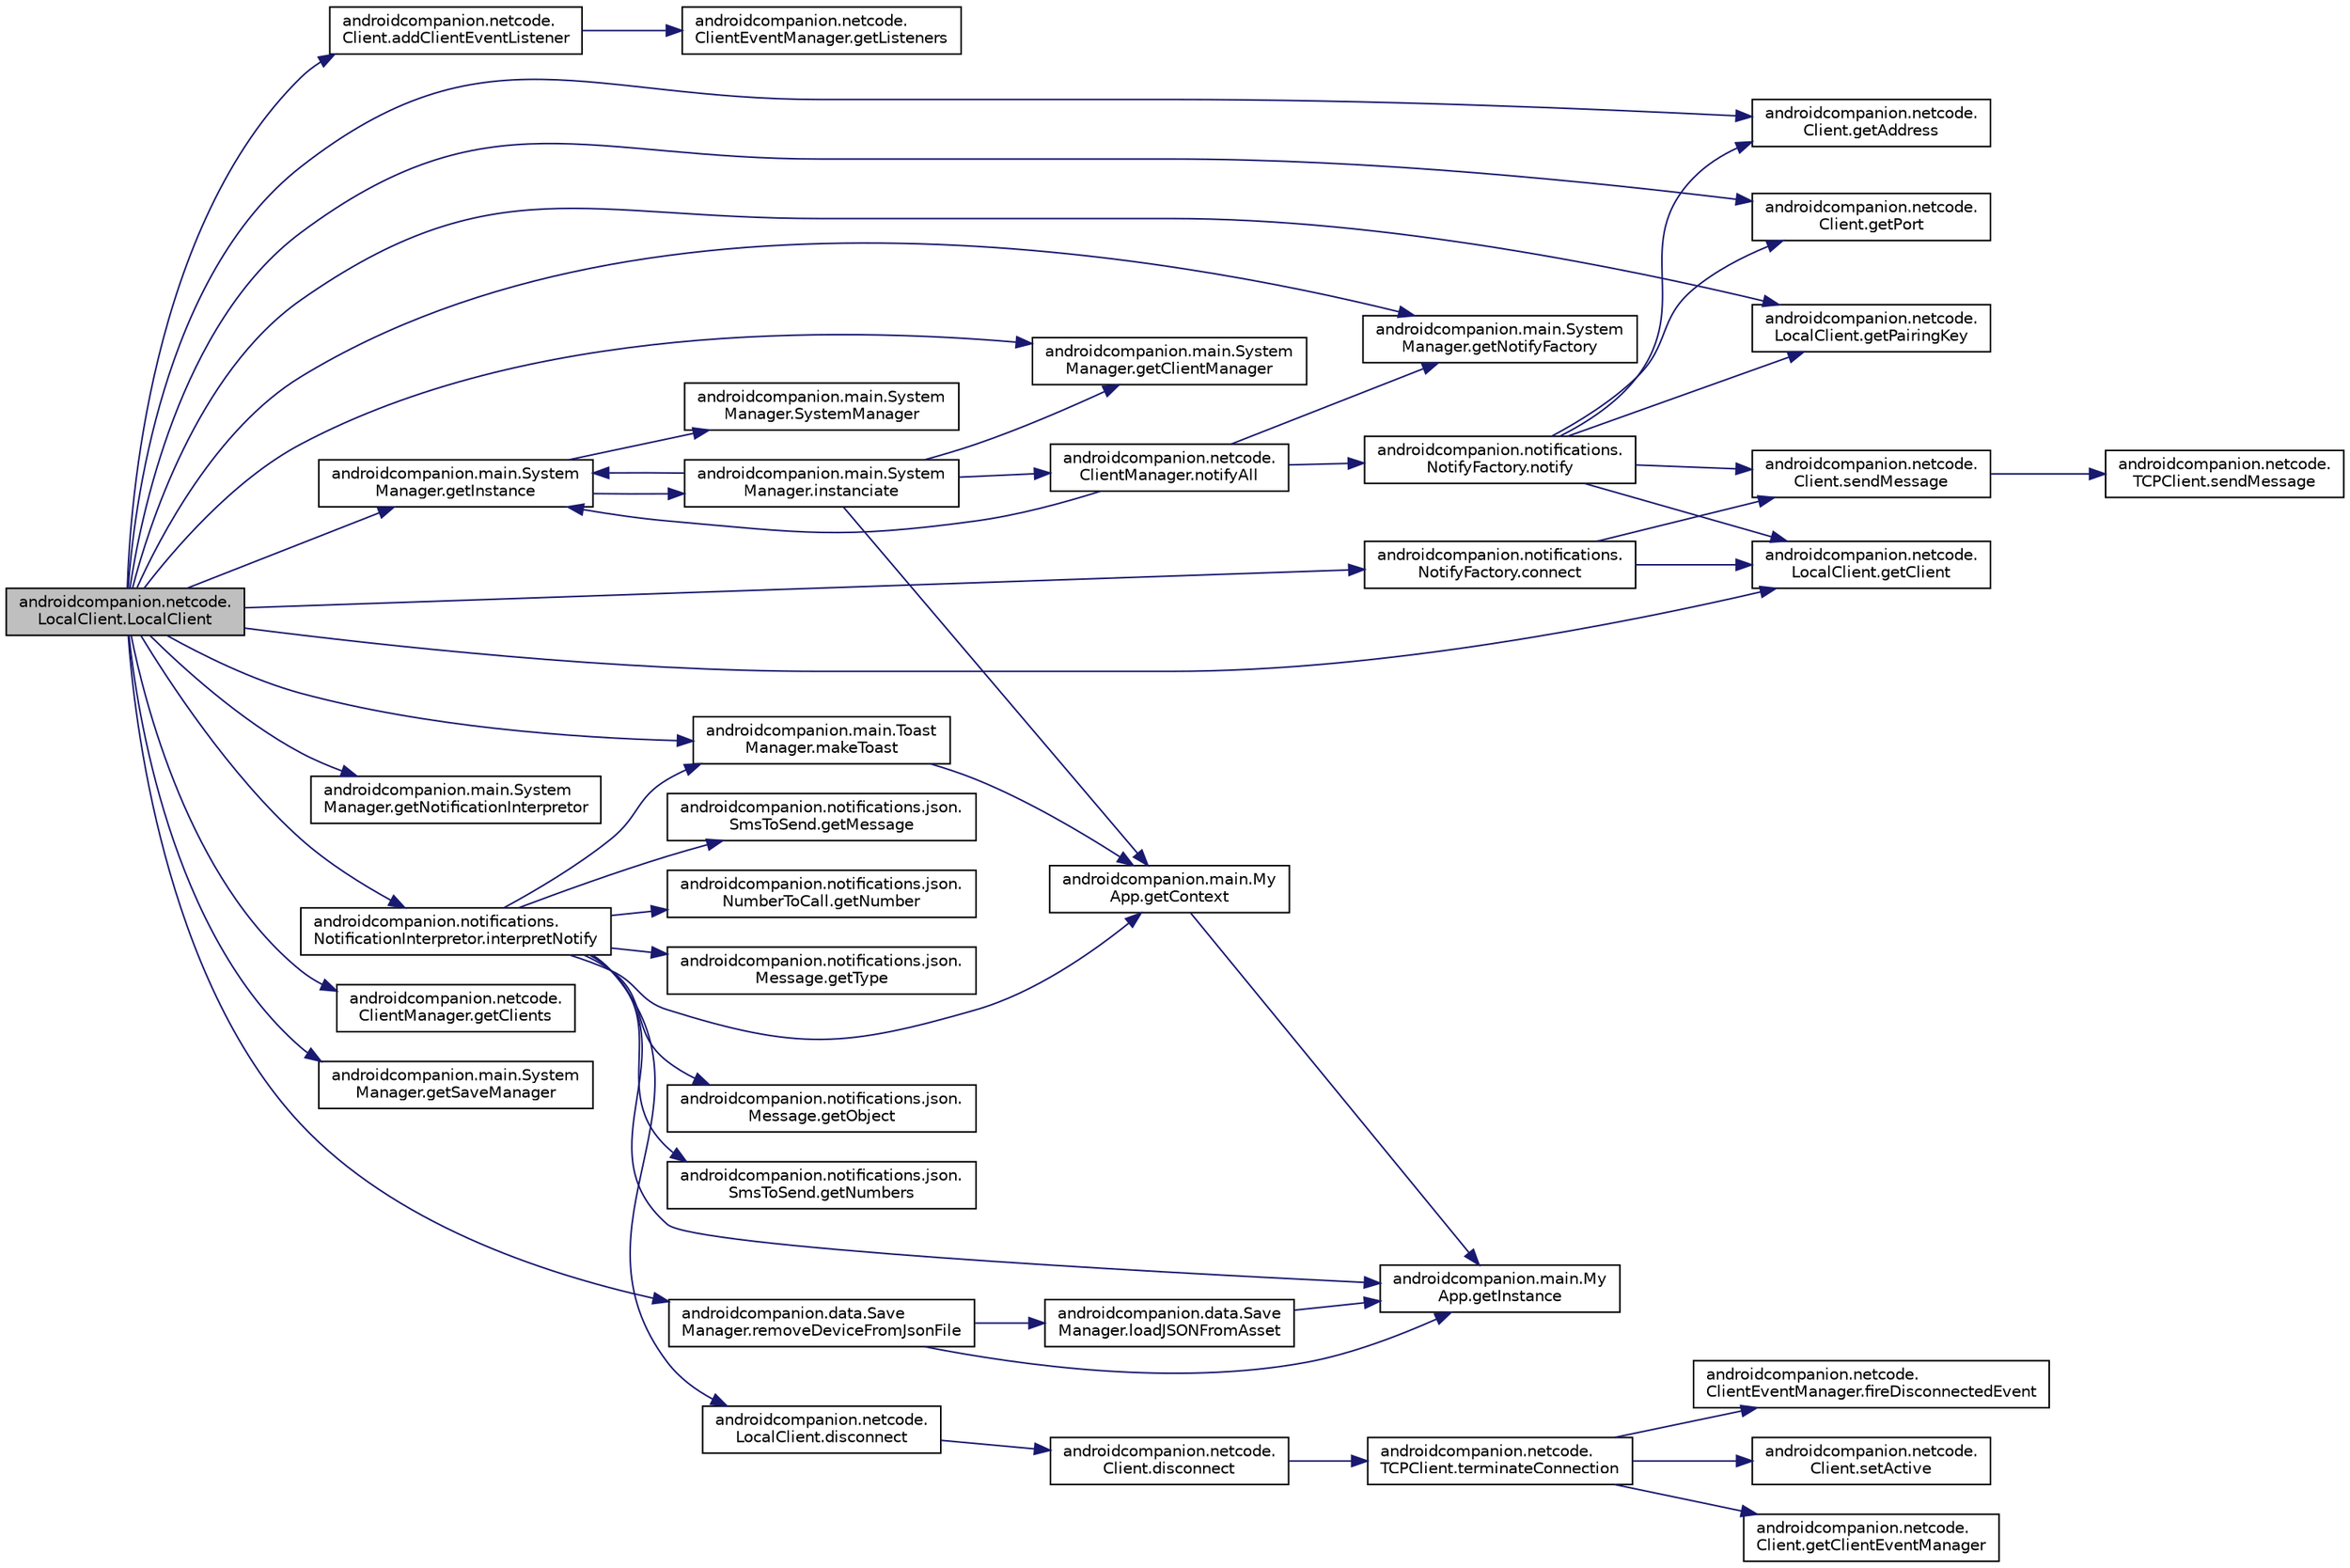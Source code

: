 digraph "androidcompanion.netcode.LocalClient.LocalClient"
{
  edge [fontname="Helvetica",fontsize="10",labelfontname="Helvetica",labelfontsize="10"];
  node [fontname="Helvetica",fontsize="10",shape=record];
  rankdir="LR";
  Node0 [label="androidcompanion.netcode.\lLocalClient.LocalClient",height=0.2,width=0.4,color="black", fillcolor="grey75", style="filled", fontcolor="black"];
  Node0 -> Node1 [color="midnightblue",fontsize="10",style="solid",fontname="Helvetica"];
  Node1 [label="androidcompanion.netcode.\lClient.addClientEventListener",height=0.2,width=0.4,color="black", fillcolor="white", style="filled",URL="$classandroidcompanion_1_1netcode_1_1_client.html#af8c1566149682ea9483c216f80877acc"];
  Node1 -> Node2 [color="midnightblue",fontsize="10",style="solid",fontname="Helvetica"];
  Node2 [label="androidcompanion.netcode.\lClientEventManager.getListeners",height=0.2,width=0.4,color="black", fillcolor="white", style="filled",URL="$classandroidcompanion_1_1netcode_1_1_client_event_manager.html#a291d40c3a79c586baf3aff9a5708fc4b"];
  Node0 -> Node3 [color="midnightblue",fontsize="10",style="solid",fontname="Helvetica"];
  Node3 [label="androidcompanion.main.Toast\lManager.makeToast",height=0.2,width=0.4,color="black", fillcolor="white", style="filled",URL="$classandroidcompanion_1_1main_1_1_toast_manager.html#afd9272b455ac366beaebe2d9b55c1e73"];
  Node3 -> Node4 [color="midnightblue",fontsize="10",style="solid",fontname="Helvetica"];
  Node4 [label="androidcompanion.main.My\lApp.getContext",height=0.2,width=0.4,color="black", fillcolor="white", style="filled",URL="$classandroidcompanion_1_1main_1_1_my_app.html#abc2ffe7c456d42db2a763af0aa2753b0"];
  Node4 -> Node5 [color="midnightblue",fontsize="10",style="solid",fontname="Helvetica"];
  Node5 [label="androidcompanion.main.My\lApp.getInstance",height=0.2,width=0.4,color="black", fillcolor="white", style="filled",URL="$classandroidcompanion_1_1main_1_1_my_app.html#a3e5733343ca4778771632282f1507197"];
  Node0 -> Node6 [color="midnightblue",fontsize="10",style="solid",fontname="Helvetica"];
  Node6 [label="androidcompanion.main.System\lManager.getInstance",height=0.2,width=0.4,color="black", fillcolor="white", style="filled",URL="$classandroidcompanion_1_1main_1_1_system_manager.html#a405e1e4153c59461f783495b9065df1a"];
  Node6 -> Node7 [color="midnightblue",fontsize="10",style="solid",fontname="Helvetica"];
  Node7 [label="androidcompanion.main.System\lManager.SystemManager",height=0.2,width=0.4,color="black", fillcolor="white", style="filled",URL="$classandroidcompanion_1_1main_1_1_system_manager.html#a69abe1de095a5ed5761eb1f9562b44d9"];
  Node6 -> Node8 [color="midnightblue",fontsize="10",style="solid",fontname="Helvetica"];
  Node8 [label="androidcompanion.main.System\lManager.instanciate",height=0.2,width=0.4,color="black", fillcolor="white", style="filled",URL="$classandroidcompanion_1_1main_1_1_system_manager.html#ae20ddab3b72f139dd7817ed6244f4c44"];
  Node8 -> Node4 [color="midnightblue",fontsize="10",style="solid",fontname="Helvetica"];
  Node8 -> Node6 [color="midnightblue",fontsize="10",style="solid",fontname="Helvetica"];
  Node8 -> Node9 [color="midnightblue",fontsize="10",style="solid",fontname="Helvetica"];
  Node9 [label="androidcompanion.main.System\lManager.getClientManager",height=0.2,width=0.4,color="black", fillcolor="white", style="filled",URL="$classandroidcompanion_1_1main_1_1_system_manager.html#a87d5ee4334dc1de9febd3305fe546668"];
  Node8 -> Node10 [color="midnightblue",fontsize="10",style="solid",fontname="Helvetica"];
  Node10 [label="androidcompanion.netcode.\lClientManager.notifyAll",height=0.2,width=0.4,color="black", fillcolor="white", style="filled",URL="$classandroidcompanion_1_1netcode_1_1_client_manager.html#ab26255e3f70eaf969f46c502ef4b40dc"];
  Node10 -> Node6 [color="midnightblue",fontsize="10",style="solid",fontname="Helvetica"];
  Node10 -> Node11 [color="midnightblue",fontsize="10",style="solid",fontname="Helvetica"];
  Node11 [label="androidcompanion.main.System\lManager.getNotifyFactory",height=0.2,width=0.4,color="black", fillcolor="white", style="filled",URL="$classandroidcompanion_1_1main_1_1_system_manager.html#a43b33a24830bff8487347471558c5906"];
  Node10 -> Node12 [color="midnightblue",fontsize="10",style="solid",fontname="Helvetica"];
  Node12 [label="androidcompanion.notifications.\lNotifyFactory.notify",height=0.2,width=0.4,color="black", fillcolor="white", style="filled",URL="$classandroidcompanion_1_1notifications_1_1_notify_factory.html#a49e79b834ad1fd6bf6935ec169461c40"];
  Node12 -> Node13 [color="midnightblue",fontsize="10",style="solid",fontname="Helvetica"];
  Node13 [label="androidcompanion.netcode.\lLocalClient.getClient",height=0.2,width=0.4,color="black", fillcolor="white", style="filled",URL="$classandroidcompanion_1_1netcode_1_1_local_client.html#a1086a3b786b863f37663bd629373c581"];
  Node12 -> Node14 [color="midnightblue",fontsize="10",style="solid",fontname="Helvetica"];
  Node14 [label="androidcompanion.netcode.\lClient.sendMessage",height=0.2,width=0.4,color="black", fillcolor="white", style="filled",URL="$classandroidcompanion_1_1netcode_1_1_client.html#a9c2cf7d2afde921349682ded8f80b14f"];
  Node14 -> Node15 [color="midnightblue",fontsize="10",style="solid",fontname="Helvetica"];
  Node15 [label="androidcompanion.netcode.\lTCPClient.sendMessage",height=0.2,width=0.4,color="black", fillcolor="white", style="filled",URL="$classandroidcompanion_1_1netcode_1_1_t_c_p_client.html#a8b49cf40b9ed3fdb25c77b30a999762a"];
  Node12 -> Node16 [color="midnightblue",fontsize="10",style="solid",fontname="Helvetica"];
  Node16 [label="androidcompanion.netcode.\lClient.getAddress",height=0.2,width=0.4,color="black", fillcolor="white", style="filled",URL="$classandroidcompanion_1_1netcode_1_1_client.html#a2bbe7f9215a4865d11808027c3c109c1"];
  Node12 -> Node17 [color="midnightblue",fontsize="10",style="solid",fontname="Helvetica"];
  Node17 [label="androidcompanion.netcode.\lClient.getPort",height=0.2,width=0.4,color="black", fillcolor="white", style="filled",URL="$classandroidcompanion_1_1netcode_1_1_client.html#a4f2724f0b51d762a7fa5bf5a0b1919d8"];
  Node12 -> Node18 [color="midnightblue",fontsize="10",style="solid",fontname="Helvetica"];
  Node18 [label="androidcompanion.netcode.\lLocalClient.getPairingKey",height=0.2,width=0.4,color="black", fillcolor="white", style="filled",URL="$classandroidcompanion_1_1netcode_1_1_local_client.html#afcc0704e24ab7ced59a3cea55c130bd1"];
  Node0 -> Node11 [color="midnightblue",fontsize="10",style="solid",fontname="Helvetica"];
  Node0 -> Node19 [color="midnightblue",fontsize="10",style="solid",fontname="Helvetica"];
  Node19 [label="androidcompanion.notifications.\lNotifyFactory.connect",height=0.2,width=0.4,color="black", fillcolor="white", style="filled",URL="$classandroidcompanion_1_1notifications_1_1_notify_factory.html#afd3037bbdef16f9b76675fb69f914b6d"];
  Node19 -> Node13 [color="midnightblue",fontsize="10",style="solid",fontname="Helvetica"];
  Node19 -> Node14 [color="midnightblue",fontsize="10",style="solid",fontname="Helvetica"];
  Node0 -> Node20 [color="midnightblue",fontsize="10",style="solid",fontname="Helvetica"];
  Node20 [label="androidcompanion.main.System\lManager.getNotificationInterpretor",height=0.2,width=0.4,color="black", fillcolor="white", style="filled",URL="$classandroidcompanion_1_1main_1_1_system_manager.html#aae3e95bcae5e781240612eb6a60c1d76"];
  Node0 -> Node21 [color="midnightblue",fontsize="10",style="solid",fontname="Helvetica"];
  Node21 [label="androidcompanion.notifications.\lNotificationInterpretor.interpretNotify",height=0.2,width=0.4,color="black", fillcolor="white", style="filled",URL="$classandroidcompanion_1_1notifications_1_1_notification_interpretor.html#acbebe93827fd262630cf7f9cf0886aa4"];
  Node21 -> Node22 [color="midnightblue",fontsize="10",style="solid",fontname="Helvetica"];
  Node22 [label="androidcompanion.notifications.json.\lMessage.getType",height=0.2,width=0.4,color="black", fillcolor="white", style="filled",URL="$classandroidcompanion_1_1notifications_1_1json_1_1_message.html#ac7155a3eba13ceba9b4fc7dd4e3a7ea8"];
  Node21 -> Node23 [color="midnightblue",fontsize="10",style="solid",fontname="Helvetica"];
  Node23 [label="androidcompanion.notifications.json.\lMessage.getObject",height=0.2,width=0.4,color="black", fillcolor="white", style="filled",URL="$classandroidcompanion_1_1notifications_1_1json_1_1_message.html#a77af3698f28bcf21eaa346094108d0de"];
  Node21 -> Node24 [color="midnightblue",fontsize="10",style="solid",fontname="Helvetica"];
  Node24 [label="androidcompanion.notifications.json.\lSmsToSend.getNumbers",height=0.2,width=0.4,color="black", fillcolor="white", style="filled",URL="$classandroidcompanion_1_1notifications_1_1json_1_1_sms_to_send.html#ac01c74dbe2f78463f5addce5395f9661"];
  Node21 -> Node25 [color="midnightblue",fontsize="10",style="solid",fontname="Helvetica"];
  Node25 [label="androidcompanion.notifications.json.\lSmsToSend.getMessage",height=0.2,width=0.4,color="black", fillcolor="white", style="filled",URL="$classandroidcompanion_1_1notifications_1_1json_1_1_sms_to_send.html#ab1de57f60c9006d4bccc6be2cca30baf"];
  Node21 -> Node26 [color="midnightblue",fontsize="10",style="solid",fontname="Helvetica"];
  Node26 [label="androidcompanion.notifications.json.\lNumberToCall.getNumber",height=0.2,width=0.4,color="black", fillcolor="white", style="filled",URL="$classandroidcompanion_1_1notifications_1_1json_1_1_number_to_call.html#a786c4409f2b521d9aaf6df780a34b087"];
  Node21 -> Node5 [color="midnightblue",fontsize="10",style="solid",fontname="Helvetica"];
  Node21 -> Node4 [color="midnightblue",fontsize="10",style="solid",fontname="Helvetica"];
  Node21 -> Node27 [color="midnightblue",fontsize="10",style="solid",fontname="Helvetica"];
  Node27 [label="androidcompanion.netcode.\lLocalClient.disconnect",height=0.2,width=0.4,color="black", fillcolor="white", style="filled",URL="$classandroidcompanion_1_1netcode_1_1_local_client.html#a3ae9866581056f0fa62213372c3da503"];
  Node27 -> Node28 [color="midnightblue",fontsize="10",style="solid",fontname="Helvetica"];
  Node28 [label="androidcompanion.netcode.\lClient.disconnect",height=0.2,width=0.4,color="black", fillcolor="white", style="filled",URL="$classandroidcompanion_1_1netcode_1_1_client.html#a5d0a8a0ccd2fff619db4306765f3f2e3"];
  Node28 -> Node29 [color="midnightblue",fontsize="10",style="solid",fontname="Helvetica"];
  Node29 [label="androidcompanion.netcode.\lTCPClient.terminateConnection",height=0.2,width=0.4,color="black", fillcolor="white", style="filled",URL="$classandroidcompanion_1_1netcode_1_1_t_c_p_client.html#a0065a2013a0aa38783cda9474bf08236"];
  Node29 -> Node30 [color="midnightblue",fontsize="10",style="solid",fontname="Helvetica"];
  Node30 [label="androidcompanion.netcode.\lClient.setActive",height=0.2,width=0.4,color="black", fillcolor="white", style="filled",URL="$classandroidcompanion_1_1netcode_1_1_client.html#a997adfc8f0280835d9b79559f257c390"];
  Node29 -> Node31 [color="midnightblue",fontsize="10",style="solid",fontname="Helvetica"];
  Node31 [label="androidcompanion.netcode.\lClient.getClientEventManager",height=0.2,width=0.4,color="black", fillcolor="white", style="filled",URL="$classandroidcompanion_1_1netcode_1_1_client.html#ab088225e0750f45c8cb32417e1ae5f7f"];
  Node29 -> Node32 [color="midnightblue",fontsize="10",style="solid",fontname="Helvetica"];
  Node32 [label="androidcompanion.netcode.\lClientEventManager.fireDisconnectedEvent",height=0.2,width=0.4,color="black", fillcolor="white", style="filled",URL="$classandroidcompanion_1_1netcode_1_1_client_event_manager.html#a157c4b3b42510cb103494d9e39e4fef9"];
  Node21 -> Node3 [color="midnightblue",fontsize="10",style="solid",fontname="Helvetica"];
  Node0 -> Node9 [color="midnightblue",fontsize="10",style="solid",fontname="Helvetica"];
  Node0 -> Node33 [color="midnightblue",fontsize="10",style="solid",fontname="Helvetica"];
  Node33 [label="androidcompanion.netcode.\lClientManager.getClients",height=0.2,width=0.4,color="black", fillcolor="white", style="filled",URL="$classandroidcompanion_1_1netcode_1_1_client_manager.html#a35b6c9b9d15c3815a6bab13e5e1a5e1f"];
  Node0 -> Node34 [color="midnightblue",fontsize="10",style="solid",fontname="Helvetica"];
  Node34 [label="androidcompanion.main.System\lManager.getSaveManager",height=0.2,width=0.4,color="black", fillcolor="white", style="filled",URL="$classandroidcompanion_1_1main_1_1_system_manager.html#abe110c602993ba1478915180e0be358a"];
  Node0 -> Node35 [color="midnightblue",fontsize="10",style="solid",fontname="Helvetica"];
  Node35 [label="androidcompanion.data.Save\lManager.removeDeviceFromJsonFile",height=0.2,width=0.4,color="black", fillcolor="white", style="filled",URL="$classandroidcompanion_1_1data_1_1_save_manager.html#ab99488cc41a2ff1e82526a7c4cf46296"];
  Node35 -> Node36 [color="midnightblue",fontsize="10",style="solid",fontname="Helvetica"];
  Node36 [label="androidcompanion.data.Save\lManager.loadJSONFromAsset",height=0.2,width=0.4,color="black", fillcolor="white", style="filled",URL="$classandroidcompanion_1_1data_1_1_save_manager.html#a0062c6ce9ff049c84d82e583d42572d2"];
  Node36 -> Node5 [color="midnightblue",fontsize="10",style="solid",fontname="Helvetica"];
  Node35 -> Node5 [color="midnightblue",fontsize="10",style="solid",fontname="Helvetica"];
  Node0 -> Node13 [color="midnightblue",fontsize="10",style="solid",fontname="Helvetica"];
  Node0 -> Node16 [color="midnightblue",fontsize="10",style="solid",fontname="Helvetica"];
  Node0 -> Node17 [color="midnightblue",fontsize="10",style="solid",fontname="Helvetica"];
  Node0 -> Node18 [color="midnightblue",fontsize="10",style="solid",fontname="Helvetica"];
}
